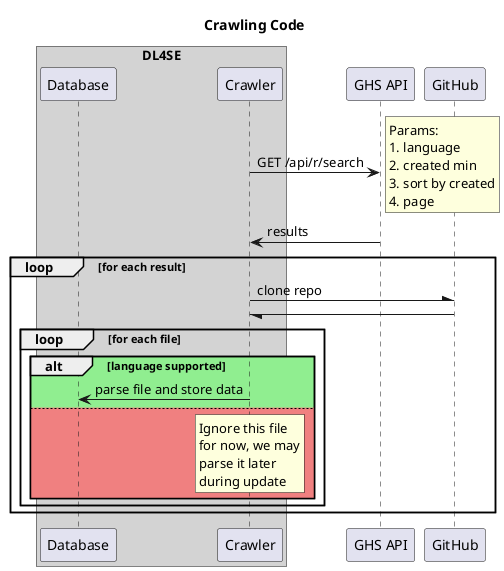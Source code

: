 @startuml crawling
title Crawling Code

skinparam SequenceGroupBodyBackgroundColor #FFFFFF00
skinparam shadowing false

box "DL4SE" #LightGray
    participant "Database" as DB
    participant "Crawler" as Crawler
end box
participant "GHS API" as GHS
participant "GitHub" as GH

Crawler -> GHS: GET /api/r/search
rnote right
Params:
# language
# created min
# sort by created
# page
end note
GHS -> Crawler: results
loop for each result
    Crawler -\ GH: clone repo
    GH -/ Crawler
    loop for each file
        alt #LightGreen language supported
            Crawler -> DB: parse file and store data
        else #LightCoral
            rnote over Crawler
                Ignore this file
                for now, we may
                parse it later
                during update
            end note
        end
    end
end
@enduml